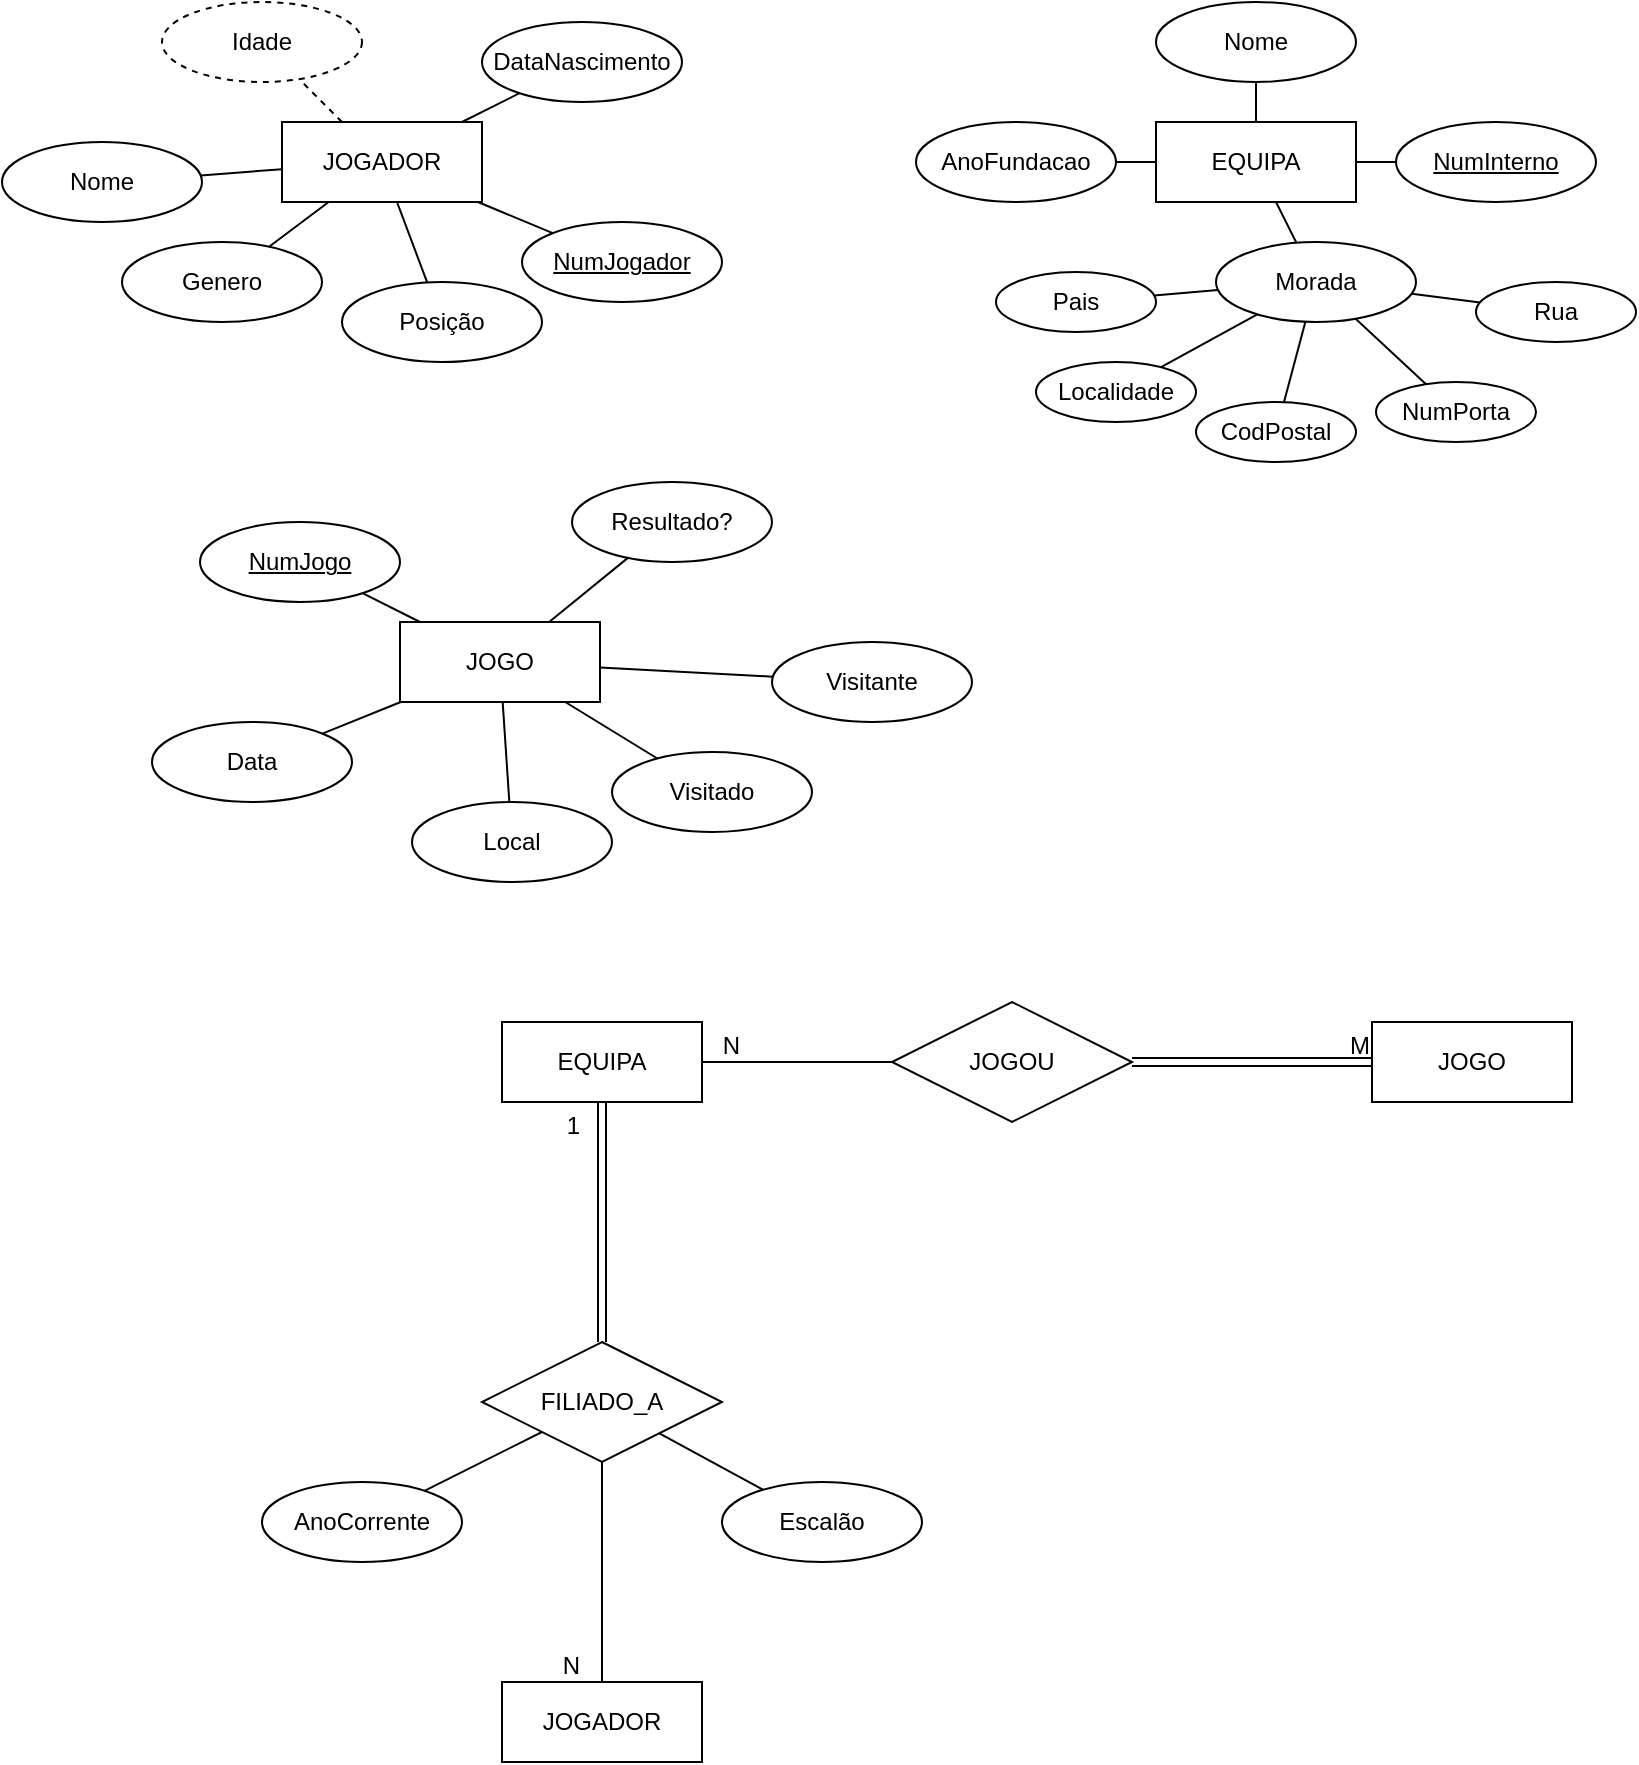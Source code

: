 <mxfile version="24.7.16">
  <diagram name="Página-1" id="vQy7vhVTxilEPnJhVt--">
    <mxGraphModel dx="1493" dy="873" grid="1" gridSize="10" guides="1" tooltips="1" connect="1" arrows="1" fold="1" page="1" pageScale="1" pageWidth="827" pageHeight="1169" math="0" shadow="0">
      <root>
        <mxCell id="0" />
        <mxCell id="1" parent="0" />
        <mxCell id="B5gkN5WuwXl-lVRbioVC-1" value="JOGO" style="whiteSpace=wrap;html=1;align=center;" parent="1" vertex="1">
          <mxGeometry x="209" y="460" width="100" height="40" as="geometry" />
        </mxCell>
        <mxCell id="B5gkN5WuwXl-lVRbioVC-2" value="EQUIPA" style="whiteSpace=wrap;html=1;align=center;" parent="1" vertex="1">
          <mxGeometry x="587" y="210" width="100" height="40" as="geometry" />
        </mxCell>
        <mxCell id="B5gkN5WuwXl-lVRbioVC-3" value="JOGADOR" style="whiteSpace=wrap;html=1;align=center;" parent="1" vertex="1">
          <mxGeometry x="150" y="210" width="100" height="40" as="geometry" />
        </mxCell>
        <mxCell id="B5gkN5WuwXl-lVRbioVC-4" value="NumInterno" style="ellipse;whiteSpace=wrap;html=1;align=center;fontStyle=4;" parent="1" vertex="1">
          <mxGeometry x="707" y="210" width="100" height="40" as="geometry" />
        </mxCell>
        <mxCell id="B5gkN5WuwXl-lVRbioVC-5" value="Nome" style="ellipse;whiteSpace=wrap;html=1;align=center;fontStyle=0;" parent="1" vertex="1">
          <mxGeometry x="10" y="220" width="100" height="40" as="geometry" />
        </mxCell>
        <mxCell id="B5gkN5WuwXl-lVRbioVC-6" value="Genero" style="ellipse;whiteSpace=wrap;html=1;align=center;" parent="1" vertex="1">
          <mxGeometry x="70" y="270" width="100" height="40" as="geometry" />
        </mxCell>
        <mxCell id="B5gkN5WuwXl-lVRbioVC-7" value="Morada" style="ellipse;whiteSpace=wrap;html=1;align=center;" parent="1" vertex="1">
          <mxGeometry x="617" y="270" width="100" height="40" as="geometry" />
        </mxCell>
        <mxCell id="B5gkN5WuwXl-lVRbioVC-8" value="AnoFundacao" style="ellipse;whiteSpace=wrap;html=1;align=center;" parent="1" vertex="1">
          <mxGeometry x="467" y="210" width="100" height="40" as="geometry" />
        </mxCell>
        <mxCell id="B5gkN5WuwXl-lVRbioVC-10" value="Nome" style="ellipse;whiteSpace=wrap;html=1;align=center;" parent="1" vertex="1">
          <mxGeometry x="587" y="150" width="100" height="40" as="geometry" />
        </mxCell>
        <mxCell id="B5gkN5WuwXl-lVRbioVC-12" value="NumPorta" style="ellipse;whiteSpace=wrap;html=1;align=center;" parent="1" vertex="1">
          <mxGeometry x="697" y="340" width="80" height="30" as="geometry" />
        </mxCell>
        <mxCell id="B5gkN5WuwXl-lVRbioVC-13" value="CodPostal" style="ellipse;whiteSpace=wrap;html=1;align=center;" parent="1" vertex="1">
          <mxGeometry x="607" y="350" width="80" height="30" as="geometry" />
        </mxCell>
        <mxCell id="B5gkN5WuwXl-lVRbioVC-14" value="Localidade" style="ellipse;whiteSpace=wrap;html=1;align=center;" parent="1" vertex="1">
          <mxGeometry x="527" y="330" width="80" height="30" as="geometry" />
        </mxCell>
        <mxCell id="B5gkN5WuwXl-lVRbioVC-15" value="Rua" style="ellipse;whiteSpace=wrap;html=1;align=center;" parent="1" vertex="1">
          <mxGeometry x="747" y="290" width="80" height="30" as="geometry" />
        </mxCell>
        <mxCell id="B5gkN5WuwXl-lVRbioVC-16" value="Pais" style="ellipse;whiteSpace=wrap;html=1;align=center;" parent="1" vertex="1">
          <mxGeometry x="507" y="285" width="80" height="30" as="geometry" />
        </mxCell>
        <mxCell id="B5gkN5WuwXl-lVRbioVC-17" value="NumJogador" style="ellipse;whiteSpace=wrap;html=1;align=center;fontStyle=4;" parent="1" vertex="1">
          <mxGeometry x="270" y="260" width="100" height="40" as="geometry" />
        </mxCell>
        <mxCell id="B5gkN5WuwXl-lVRbioVC-18" value="DataNascimento" style="ellipse;whiteSpace=wrap;html=1;align=center;" parent="1" vertex="1">
          <mxGeometry x="250" y="160" width="100" height="40" as="geometry" />
        </mxCell>
        <mxCell id="B5gkN5WuwXl-lVRbioVC-19" value="Idade" style="ellipse;whiteSpace=wrap;html=1;align=center;dashed=1;" parent="1" vertex="1">
          <mxGeometry x="90" y="150" width="100" height="40" as="geometry" />
        </mxCell>
        <mxCell id="B5gkN5WuwXl-lVRbioVC-20" value="NumJogo" style="ellipse;whiteSpace=wrap;html=1;align=center;fontStyle=4;" parent="1" vertex="1">
          <mxGeometry x="109" y="410" width="100" height="40" as="geometry" />
        </mxCell>
        <mxCell id="B5gkN5WuwXl-lVRbioVC-21" value="Data" style="ellipse;whiteSpace=wrap;html=1;align=center;" parent="1" vertex="1">
          <mxGeometry x="85" y="510" width="100" height="40" as="geometry" />
        </mxCell>
        <mxCell id="B5gkN5WuwXl-lVRbioVC-22" value="Local" style="ellipse;whiteSpace=wrap;html=1;align=center;" parent="1" vertex="1">
          <mxGeometry x="215" y="550" width="100" height="40" as="geometry" />
        </mxCell>
        <mxCell id="B5gkN5WuwXl-lVRbioVC-23" value="Visitado" style="ellipse;whiteSpace=wrap;html=1;align=center;" parent="1" vertex="1">
          <mxGeometry x="315" y="525" width="100" height="40" as="geometry" />
        </mxCell>
        <mxCell id="B5gkN5WuwXl-lVRbioVC-25" value="Visitante" style="ellipse;whiteSpace=wrap;html=1;align=center;" parent="1" vertex="1">
          <mxGeometry x="395" y="470" width="100" height="40" as="geometry" />
        </mxCell>
        <mxCell id="B5gkN5WuwXl-lVRbioVC-26" value="Resultado?" style="ellipse;whiteSpace=wrap;html=1;align=center;" parent="1" vertex="1">
          <mxGeometry x="295" y="390" width="100" height="40" as="geometry" />
        </mxCell>
        <mxCell id="4f6tq96LSJP2OUQuzVmJ-1" value="" style="endArrow=none;html=1;rounded=0;" parent="1" source="B5gkN5WuwXl-lVRbioVC-2" target="B5gkN5WuwXl-lVRbioVC-7" edge="1">
          <mxGeometry relative="1" as="geometry">
            <mxPoint x="497" y="400" as="sourcePoint" />
            <mxPoint x="657" y="400" as="targetPoint" />
          </mxGeometry>
        </mxCell>
        <mxCell id="4f6tq96LSJP2OUQuzVmJ-3" value="" style="endArrow=none;html=1;rounded=0;" parent="1" source="B5gkN5WuwXl-lVRbioVC-2" target="B5gkN5WuwXl-lVRbioVC-4" edge="1">
          <mxGeometry relative="1" as="geometry">
            <mxPoint x="663" y="270" as="sourcePoint" />
            <mxPoint x="671" y="300" as="targetPoint" />
          </mxGeometry>
        </mxCell>
        <mxCell id="4f6tq96LSJP2OUQuzVmJ-4" value="" style="endArrow=none;html=1;rounded=0;" parent="1" source="B5gkN5WuwXl-lVRbioVC-2" target="B5gkN5WuwXl-lVRbioVC-10" edge="1">
          <mxGeometry relative="1" as="geometry">
            <mxPoint x="673" y="280" as="sourcePoint" />
            <mxPoint x="681" y="310" as="targetPoint" />
          </mxGeometry>
        </mxCell>
        <mxCell id="4f6tq96LSJP2OUQuzVmJ-6" value="" style="endArrow=none;html=1;rounded=0;" parent="1" source="B5gkN5WuwXl-lVRbioVC-8" target="B5gkN5WuwXl-lVRbioVC-2" edge="1">
          <mxGeometry relative="1" as="geometry">
            <mxPoint x="693" y="300" as="sourcePoint" />
            <mxPoint x="701" y="330" as="targetPoint" />
          </mxGeometry>
        </mxCell>
        <mxCell id="4f6tq96LSJP2OUQuzVmJ-7" value="" style="endArrow=none;html=1;rounded=0;" parent="1" source="B5gkN5WuwXl-lVRbioVC-7" target="B5gkN5WuwXl-lVRbioVC-15" edge="1">
          <mxGeometry relative="1" as="geometry">
            <mxPoint x="703" y="310" as="sourcePoint" />
            <mxPoint x="711" y="340" as="targetPoint" />
          </mxGeometry>
        </mxCell>
        <mxCell id="4f6tq96LSJP2OUQuzVmJ-8" value="" style="endArrow=none;html=1;rounded=0;" parent="1" source="B5gkN5WuwXl-lVRbioVC-7" target="B5gkN5WuwXl-lVRbioVC-12" edge="1">
          <mxGeometry relative="1" as="geometry">
            <mxPoint x="713" y="320" as="sourcePoint" />
            <mxPoint x="721" y="350" as="targetPoint" />
          </mxGeometry>
        </mxCell>
        <mxCell id="4f6tq96LSJP2OUQuzVmJ-9" value="" style="endArrow=none;html=1;rounded=0;" parent="1" source="B5gkN5WuwXl-lVRbioVC-7" target="B5gkN5WuwXl-lVRbioVC-13" edge="1">
          <mxGeometry relative="1" as="geometry">
            <mxPoint x="723" y="330" as="sourcePoint" />
            <mxPoint x="731" y="360" as="targetPoint" />
          </mxGeometry>
        </mxCell>
        <mxCell id="4f6tq96LSJP2OUQuzVmJ-10" value="" style="endArrow=none;html=1;rounded=0;" parent="1" source="B5gkN5WuwXl-lVRbioVC-7" target="B5gkN5WuwXl-lVRbioVC-14" edge="1">
          <mxGeometry relative="1" as="geometry">
            <mxPoint x="733" y="340" as="sourcePoint" />
            <mxPoint x="741" y="370" as="targetPoint" />
          </mxGeometry>
        </mxCell>
        <mxCell id="4f6tq96LSJP2OUQuzVmJ-11" value="" style="endArrow=none;html=1;rounded=0;" parent="1" source="B5gkN5WuwXl-lVRbioVC-7" target="B5gkN5WuwXl-lVRbioVC-16" edge="1">
          <mxGeometry relative="1" as="geometry">
            <mxPoint x="743" y="350" as="sourcePoint" />
            <mxPoint x="751" y="380" as="targetPoint" />
          </mxGeometry>
        </mxCell>
        <mxCell id="4f6tq96LSJP2OUQuzVmJ-12" value="" style="endArrow=none;html=1;rounded=0;" parent="1" source="B5gkN5WuwXl-lVRbioVC-1" target="B5gkN5WuwXl-lVRbioVC-26" edge="1">
          <mxGeometry relative="1" as="geometry">
            <mxPoint x="1081" y="200" as="sourcePoint" />
            <mxPoint x="1089" y="230" as="targetPoint" />
          </mxGeometry>
        </mxCell>
        <mxCell id="4f6tq96LSJP2OUQuzVmJ-13" value="" style="endArrow=none;html=1;rounded=0;" parent="1" source="B5gkN5WuwXl-lVRbioVC-1" target="B5gkN5WuwXl-lVRbioVC-25" edge="1">
          <mxGeometry relative="1" as="geometry">
            <mxPoint x="294" y="470" as="sourcePoint" />
            <mxPoint x="333" y="438" as="targetPoint" />
          </mxGeometry>
        </mxCell>
        <mxCell id="4f6tq96LSJP2OUQuzVmJ-14" value="" style="endArrow=none;html=1;rounded=0;" parent="1" source="B5gkN5WuwXl-lVRbioVC-1" target="B5gkN5WuwXl-lVRbioVC-23" edge="1">
          <mxGeometry relative="1" as="geometry">
            <mxPoint x="304" y="480" as="sourcePoint" />
            <mxPoint x="343" y="448" as="targetPoint" />
          </mxGeometry>
        </mxCell>
        <mxCell id="4f6tq96LSJP2OUQuzVmJ-15" value="" style="endArrow=none;html=1;rounded=0;" parent="1" source="B5gkN5WuwXl-lVRbioVC-1" target="B5gkN5WuwXl-lVRbioVC-22" edge="1">
          <mxGeometry relative="1" as="geometry">
            <mxPoint x="314" y="490" as="sourcePoint" />
            <mxPoint x="353" y="458" as="targetPoint" />
          </mxGeometry>
        </mxCell>
        <mxCell id="4f6tq96LSJP2OUQuzVmJ-16" value="" style="endArrow=none;html=1;rounded=0;" parent="1" source="B5gkN5WuwXl-lVRbioVC-1" target="B5gkN5WuwXl-lVRbioVC-21" edge="1">
          <mxGeometry relative="1" as="geometry">
            <mxPoint x="324" y="500" as="sourcePoint" />
            <mxPoint x="363" y="468" as="targetPoint" />
          </mxGeometry>
        </mxCell>
        <mxCell id="4f6tq96LSJP2OUQuzVmJ-17" value="" style="endArrow=none;html=1;rounded=0;" parent="1" source="B5gkN5WuwXl-lVRbioVC-1" target="B5gkN5WuwXl-lVRbioVC-20" edge="1">
          <mxGeometry relative="1" as="geometry">
            <mxPoint x="334" y="510" as="sourcePoint" />
            <mxPoint x="373" y="478" as="targetPoint" />
          </mxGeometry>
        </mxCell>
        <mxCell id="4f6tq96LSJP2OUQuzVmJ-18" value="" style="endArrow=none;html=1;rounded=0;" parent="1" source="B5gkN5WuwXl-lVRbioVC-3" target="B5gkN5WuwXl-lVRbioVC-17" edge="1">
          <mxGeometry relative="1" as="geometry">
            <mxPoint x="529" y="690" as="sourcePoint" />
            <mxPoint x="568" y="658" as="targetPoint" />
          </mxGeometry>
        </mxCell>
        <mxCell id="4f6tq96LSJP2OUQuzVmJ-19" value="" style="endArrow=none;html=1;rounded=0;" parent="1" source="B5gkN5WuwXl-lVRbioVC-3" target="B5gkN5WuwXl-lVRbioVC-6" edge="1">
          <mxGeometry relative="1" as="geometry">
            <mxPoint x="228" y="260" as="sourcePoint" />
            <mxPoint x="253" y="286" as="targetPoint" />
          </mxGeometry>
        </mxCell>
        <mxCell id="4f6tq96LSJP2OUQuzVmJ-20" value="" style="endArrow=none;html=1;rounded=0;" parent="1" source="B5gkN5WuwXl-lVRbioVC-18" target="B5gkN5WuwXl-lVRbioVC-3" edge="1">
          <mxGeometry relative="1" as="geometry">
            <mxPoint x="238" y="270" as="sourcePoint" />
            <mxPoint x="263" y="296" as="targetPoint" />
          </mxGeometry>
        </mxCell>
        <mxCell id="4f6tq96LSJP2OUQuzVmJ-21" value="" style="endArrow=none;html=1;rounded=0;" parent="1" source="B5gkN5WuwXl-lVRbioVC-5" target="B5gkN5WuwXl-lVRbioVC-3" edge="1">
          <mxGeometry relative="1" as="geometry">
            <mxPoint x="248" y="280" as="sourcePoint" />
            <mxPoint x="273" y="306" as="targetPoint" />
          </mxGeometry>
        </mxCell>
        <mxCell id="4f6tq96LSJP2OUQuzVmJ-22" value="" style="endArrow=none;html=1;rounded=0;dashed=1;" parent="1" source="B5gkN5WuwXl-lVRbioVC-3" target="B5gkN5WuwXl-lVRbioVC-19" edge="1">
          <mxGeometry relative="1" as="geometry">
            <mxPoint x="119" y="247" as="sourcePoint" />
            <mxPoint x="160" y="244" as="targetPoint" />
          </mxGeometry>
        </mxCell>
        <mxCell id="4f6tq96LSJP2OUQuzVmJ-23" value="Posição" style="ellipse;whiteSpace=wrap;html=1;align=center;" parent="1" vertex="1">
          <mxGeometry x="180" y="290" width="100" height="40" as="geometry" />
        </mxCell>
        <mxCell id="4f6tq96LSJP2OUQuzVmJ-24" value="" style="endArrow=none;html=1;rounded=0;" parent="1" source="4f6tq96LSJP2OUQuzVmJ-23" target="B5gkN5WuwXl-lVRbioVC-3" edge="1">
          <mxGeometry relative="1" as="geometry">
            <mxPoint x="130" y="330" as="sourcePoint" />
            <mxPoint x="290" y="330" as="targetPoint" />
          </mxGeometry>
        </mxCell>
        <mxCell id="4f6tq96LSJP2OUQuzVmJ-25" value="JOGO" style="whiteSpace=wrap;html=1;align=center;" parent="1" vertex="1">
          <mxGeometry x="695" y="660" width="100" height="40" as="geometry" />
        </mxCell>
        <mxCell id="4f6tq96LSJP2OUQuzVmJ-26" value="EQUIPA" style="whiteSpace=wrap;html=1;align=center;" parent="1" vertex="1">
          <mxGeometry x="260" y="660" width="100" height="40" as="geometry" />
        </mxCell>
        <mxCell id="4f6tq96LSJP2OUQuzVmJ-27" value="JOGOU" style="shape=rhombus;perimeter=rhombusPerimeter;whiteSpace=wrap;html=1;align=center;" parent="1" vertex="1">
          <mxGeometry x="455" y="650" width="120" height="60" as="geometry" />
        </mxCell>
        <mxCell id="4f6tq96LSJP2OUQuzVmJ-42" value="" style="endArrow=none;html=1;rounded=0;" parent="1" source="4f6tq96LSJP2OUQuzVmJ-26" target="4f6tq96LSJP2OUQuzVmJ-27" edge="1">
          <mxGeometry relative="1" as="geometry">
            <mxPoint x="610" y="710" as="sourcePoint" />
            <mxPoint x="770" y="710" as="targetPoint" />
          </mxGeometry>
        </mxCell>
        <mxCell id="4f6tq96LSJP2OUQuzVmJ-44" value="N" style="resizable=0;html=1;whiteSpace=wrap;align=right;verticalAlign=bottom;" parent="4f6tq96LSJP2OUQuzVmJ-42" connectable="0" vertex="1">
          <mxGeometry x="1" relative="1" as="geometry">
            <mxPoint x="-75" as="offset" />
          </mxGeometry>
        </mxCell>
        <mxCell id="4f6tq96LSJP2OUQuzVmJ-45" value="JOGADOR" style="whiteSpace=wrap;html=1;align=center;" parent="1" vertex="1">
          <mxGeometry x="260" y="990" width="100" height="40" as="geometry" />
        </mxCell>
        <mxCell id="4f6tq96LSJP2OUQuzVmJ-47" value="FILIADO_A" style="shape=rhombus;perimeter=rhombusPerimeter;whiteSpace=wrap;html=1;align=center;" parent="1" vertex="1">
          <mxGeometry x="250" y="820" width="120" height="60" as="geometry" />
        </mxCell>
        <mxCell id="4f6tq96LSJP2OUQuzVmJ-48" value="Escalão" style="ellipse;whiteSpace=wrap;html=1;align=center;" parent="1" vertex="1">
          <mxGeometry x="370" y="890" width="100" height="40" as="geometry" />
        </mxCell>
        <mxCell id="4f6tq96LSJP2OUQuzVmJ-49" value="AnoCorrente" style="ellipse;whiteSpace=wrap;html=1;align=center;" parent="1" vertex="1">
          <mxGeometry x="140" y="890" width="100" height="40" as="geometry" />
        </mxCell>
        <mxCell id="4f6tq96LSJP2OUQuzVmJ-50" value="" style="endArrow=none;html=1;rounded=0;" parent="1" source="4f6tq96LSJP2OUQuzVmJ-47" target="4f6tq96LSJP2OUQuzVmJ-48" edge="1">
          <mxGeometry relative="1" as="geometry">
            <mxPoint x="610" y="940" as="sourcePoint" />
            <mxPoint x="770" y="940" as="targetPoint" />
          </mxGeometry>
        </mxCell>
        <mxCell id="4f6tq96LSJP2OUQuzVmJ-51" value="" style="endArrow=none;html=1;rounded=0;" parent="1" source="4f6tq96LSJP2OUQuzVmJ-47" target="4f6tq96LSJP2OUQuzVmJ-49" edge="1">
          <mxGeometry relative="1" as="geometry">
            <mxPoint x="610" y="940" as="sourcePoint" />
            <mxPoint x="770" y="940" as="targetPoint" />
          </mxGeometry>
        </mxCell>
        <mxCell id="4f6tq96LSJP2OUQuzVmJ-52" value="" style="endArrow=none;html=1;rounded=0;" parent="1" source="4f6tq96LSJP2OUQuzVmJ-45" target="4f6tq96LSJP2OUQuzVmJ-47" edge="1">
          <mxGeometry relative="1" as="geometry">
            <mxPoint x="610" y="940" as="sourcePoint" />
            <mxPoint x="770" y="940" as="targetPoint" />
          </mxGeometry>
        </mxCell>
        <mxCell id="4f6tq96LSJP2OUQuzVmJ-53" value="N" style="resizable=0;html=1;whiteSpace=wrap;align=right;verticalAlign=bottom;" parent="4f6tq96LSJP2OUQuzVmJ-52" connectable="0" vertex="1">
          <mxGeometry x="1" relative="1" as="geometry">
            <mxPoint x="-10" y="110" as="offset" />
          </mxGeometry>
        </mxCell>
        <mxCell id="4f6tq96LSJP2OUQuzVmJ-54" value="" style="shape=link;html=1;rounded=0;" parent="1" source="4f6tq96LSJP2OUQuzVmJ-47" target="4f6tq96LSJP2OUQuzVmJ-26" edge="1">
          <mxGeometry relative="1" as="geometry">
            <mxPoint x="610" y="940" as="sourcePoint" />
            <mxPoint x="770" y="940" as="targetPoint" />
          </mxGeometry>
        </mxCell>
        <mxCell id="4f6tq96LSJP2OUQuzVmJ-55" value="1" style="resizable=0;html=1;whiteSpace=wrap;align=right;verticalAlign=bottom;" parent="4f6tq96LSJP2OUQuzVmJ-54" connectable="0" vertex="1">
          <mxGeometry x="1" relative="1" as="geometry">
            <mxPoint x="-10" y="20" as="offset" />
          </mxGeometry>
        </mxCell>
        <mxCell id="4f6tq96LSJP2OUQuzVmJ-59" value="" style="shape=link;html=1;rounded=0;" parent="1" source="4f6tq96LSJP2OUQuzVmJ-27" target="4f6tq96LSJP2OUQuzVmJ-25" edge="1">
          <mxGeometry relative="1" as="geometry">
            <mxPoint x="610" y="740" as="sourcePoint" />
            <mxPoint x="770" y="740" as="targetPoint" />
          </mxGeometry>
        </mxCell>
        <mxCell id="4f6tq96LSJP2OUQuzVmJ-60" value="M" style="resizable=0;html=1;whiteSpace=wrap;align=right;verticalAlign=bottom;" parent="4f6tq96LSJP2OUQuzVmJ-59" connectable="0" vertex="1">
          <mxGeometry x="1" relative="1" as="geometry" />
        </mxCell>
      </root>
    </mxGraphModel>
  </diagram>
</mxfile>
